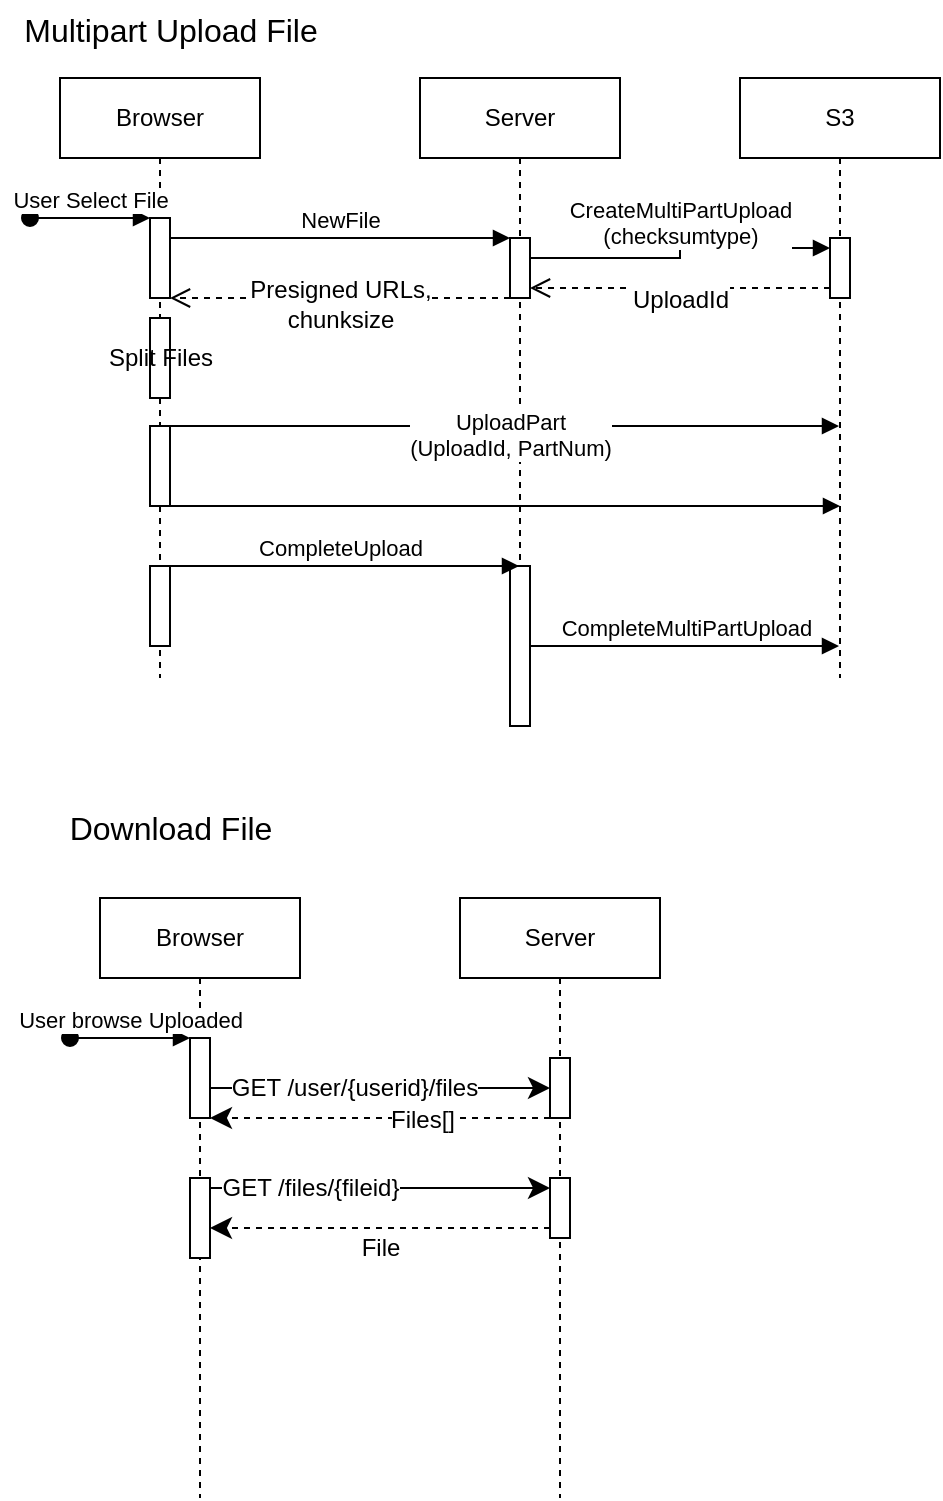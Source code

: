 <mxfile version="28.2.5" pages="2">
  <diagram name="Sequence" id="2YBvvXClWsGukQMizWep">
    <mxGraphModel dx="597" dy="736" grid="1" gridSize="10" guides="1" tooltips="1" connect="1" arrows="1" fold="1" page="1" pageScale="1" pageWidth="850" pageHeight="1100" math="0" shadow="0">
      <root>
        <mxCell id="0" />
        <mxCell id="1" parent="0" />
        <mxCell id="aM9ryv3xv72pqoxQDRHE-1" value="Browser" style="shape=umlLifeline;perimeter=lifelinePerimeter;whiteSpace=wrap;html=1;container=0;dropTarget=0;collapsible=0;recursiveResize=0;outlineConnect=0;portConstraint=eastwest;newEdgeStyle={&quot;edgeStyle&quot;:&quot;elbowEdgeStyle&quot;,&quot;elbow&quot;:&quot;vertical&quot;,&quot;curved&quot;:0,&quot;rounded&quot;:0};" parent="1" vertex="1">
          <mxGeometry x="40" y="40" width="100" height="300" as="geometry" />
        </mxCell>
        <mxCell id="aM9ryv3xv72pqoxQDRHE-2" value="" style="html=1;points=[];perimeter=orthogonalPerimeter;outlineConnect=0;targetShapes=umlLifeline;portConstraint=eastwest;newEdgeStyle={&quot;edgeStyle&quot;:&quot;elbowEdgeStyle&quot;,&quot;elbow&quot;:&quot;vertical&quot;,&quot;curved&quot;:0,&quot;rounded&quot;:0};" parent="aM9ryv3xv72pqoxQDRHE-1" vertex="1">
          <mxGeometry x="45" y="70" width="10" height="40" as="geometry" />
        </mxCell>
        <mxCell id="aM9ryv3xv72pqoxQDRHE-3" value="User Select File" style="html=1;verticalAlign=bottom;startArrow=oval;endArrow=block;startSize=8;edgeStyle=elbowEdgeStyle;elbow=vertical;curved=0;rounded=0;" parent="aM9ryv3xv72pqoxQDRHE-1" target="aM9ryv3xv72pqoxQDRHE-2" edge="1">
          <mxGeometry relative="1" as="geometry">
            <mxPoint x="-15" y="70" as="sourcePoint" />
          </mxGeometry>
        </mxCell>
        <mxCell id="T4sVNjKiTSzuONfCE37R-14" value="" style="html=1;points=[];perimeter=orthogonalPerimeter;outlineConnect=0;targetShapes=umlLifeline;portConstraint=eastwest;newEdgeStyle={&quot;edgeStyle&quot;:&quot;elbowEdgeStyle&quot;,&quot;elbow&quot;:&quot;vertical&quot;,&quot;curved&quot;:0,&quot;rounded&quot;:0};" vertex="1" parent="aM9ryv3xv72pqoxQDRHE-1">
          <mxGeometry x="45" y="174" width="10" height="40" as="geometry" />
        </mxCell>
        <mxCell id="T4sVNjKiTSzuONfCE37R-11" value="" style="html=1;points=[[0,0,0,0,5],[0,1,0,0,-5],[1,0,0,0,5],[1,1,0,0,-5]];perimeter=orthogonalPerimeter;outlineConnect=0;targetShapes=umlLifeline;portConstraint=eastwest;newEdgeStyle={&quot;curved&quot;:0,&quot;rounded&quot;:0};" vertex="1" parent="aM9ryv3xv72pqoxQDRHE-1">
          <mxGeometry x="45" y="244" width="10" height="40" as="geometry" />
        </mxCell>
        <mxCell id="T4sVNjKiTSzuONfCE37R-41" value="Split Files" style="html=1;points=[];perimeter=orthogonalPerimeter;outlineConnect=0;targetShapes=umlLifeline;portConstraint=eastwest;newEdgeStyle={&quot;edgeStyle&quot;:&quot;elbowEdgeStyle&quot;,&quot;elbow&quot;:&quot;vertical&quot;,&quot;curved&quot;:0,&quot;rounded&quot;:0};" vertex="1" parent="aM9ryv3xv72pqoxQDRHE-1">
          <mxGeometry x="45" y="120" width="10" height="40" as="geometry" />
        </mxCell>
        <mxCell id="aM9ryv3xv72pqoxQDRHE-5" value="Server" style="shape=umlLifeline;perimeter=lifelinePerimeter;whiteSpace=wrap;html=1;container=0;dropTarget=0;collapsible=0;recursiveResize=0;outlineConnect=0;portConstraint=eastwest;newEdgeStyle={&quot;edgeStyle&quot;:&quot;elbowEdgeStyle&quot;,&quot;elbow&quot;:&quot;vertical&quot;,&quot;curved&quot;:0,&quot;rounded&quot;:0};" parent="1" vertex="1">
          <mxGeometry x="220" y="40" width="100" height="300" as="geometry" />
        </mxCell>
        <mxCell id="aM9ryv3xv72pqoxQDRHE-6" value="" style="html=1;points=[];perimeter=orthogonalPerimeter;outlineConnect=0;targetShapes=umlLifeline;portConstraint=eastwest;newEdgeStyle={&quot;edgeStyle&quot;:&quot;elbowEdgeStyle&quot;,&quot;elbow&quot;:&quot;vertical&quot;,&quot;curved&quot;:0,&quot;rounded&quot;:0};" parent="aM9ryv3xv72pqoxQDRHE-5" vertex="1">
          <mxGeometry x="45" y="80" width="10" height="30" as="geometry" />
        </mxCell>
        <mxCell id="T4sVNjKiTSzuONfCE37R-17" value="" style="html=1;points=[[0,0,0,0,5],[0,1,0,0,-5],[1,0,0,0,5],[1,1,0,0,-5]];perimeter=orthogonalPerimeter;outlineConnect=0;targetShapes=umlLifeline;portConstraint=eastwest;newEdgeStyle={&quot;curved&quot;:0,&quot;rounded&quot;:0};" vertex="1" parent="aM9ryv3xv72pqoxQDRHE-5">
          <mxGeometry x="45" y="244" width="10" height="80" as="geometry" />
        </mxCell>
        <mxCell id="aM9ryv3xv72pqoxQDRHE-7" value="NewFile" style="html=1;verticalAlign=bottom;endArrow=block;edgeStyle=elbowEdgeStyle;elbow=vertical;curved=0;rounded=0;" parent="1" source="aM9ryv3xv72pqoxQDRHE-2" target="aM9ryv3xv72pqoxQDRHE-6" edge="1">
          <mxGeometry relative="1" as="geometry">
            <mxPoint x="195" y="130" as="sourcePoint" />
            <Array as="points">
              <mxPoint x="180" y="120" />
            </Array>
          </mxGeometry>
        </mxCell>
        <mxCell id="T4sVNjKiTSzuONfCE37R-1" value="S3" style="shape=umlLifeline;perimeter=lifelinePerimeter;whiteSpace=wrap;html=1;container=0;dropTarget=0;collapsible=0;recursiveResize=0;outlineConnect=0;portConstraint=eastwest;newEdgeStyle={&quot;edgeStyle&quot;:&quot;elbowEdgeStyle&quot;,&quot;elbow&quot;:&quot;vertical&quot;,&quot;curved&quot;:0,&quot;rounded&quot;:0};" vertex="1" parent="1">
          <mxGeometry x="380" y="40" width="100" height="300" as="geometry" />
        </mxCell>
        <mxCell id="T4sVNjKiTSzuONfCE37R-21" value="" style="html=1;points=[[0,0,0,0,5],[0,1,0,0,-5],[1,0,0,0,5],[1,1,0,0,-5]];perimeter=orthogonalPerimeter;outlineConnect=0;targetShapes=umlLifeline;portConstraint=eastwest;newEdgeStyle={&quot;curved&quot;:0,&quot;rounded&quot;:0};" vertex="1" parent="T4sVNjKiTSzuONfCE37R-1">
          <mxGeometry x="45" y="80" width="10" height="30" as="geometry" />
        </mxCell>
        <mxCell id="T4sVNjKiTSzuONfCE37R-3" value="UploadPart&lt;div&gt;(UploadId, PartNum)&lt;/div&gt;" style="html=1;verticalAlign=bottom;endArrow=block;edgeStyle=elbowEdgeStyle;elbow=vertical;curved=0;rounded=0;" edge="1" parent="1" source="T4sVNjKiTSzuONfCE37R-14">
          <mxGeometry x="0.016" y="-20" relative="1" as="geometry">
            <mxPoint x="95" y="214" as="sourcePoint" />
            <Array as="points">
              <mxPoint x="310" y="214" />
            </Array>
            <mxPoint x="429.5" y="214" as="targetPoint" />
            <mxPoint as="offset" />
          </mxGeometry>
        </mxCell>
        <mxCell id="T4sVNjKiTSzuONfCE37R-6" value="Presigned URLs,&lt;div&gt;chunksize&lt;/div&gt;" style="html=1;verticalAlign=bottom;endArrow=open;dashed=1;endSize=8;curved=0;rounded=0;fontSize=12;" edge="1" parent="1" source="aM9ryv3xv72pqoxQDRHE-6" target="aM9ryv3xv72pqoxQDRHE-2">
          <mxGeometry y="20" relative="1" as="geometry">
            <mxPoint x="350" y="370" as="sourcePoint" />
            <mxPoint x="270" y="370" as="targetPoint" />
            <Array as="points">
              <mxPoint x="180" y="150" />
            </Array>
            <mxPoint as="offset" />
          </mxGeometry>
        </mxCell>
        <mxCell id="T4sVNjKiTSzuONfCE37R-10" value="" style="html=1;verticalAlign=bottom;endArrow=block;edgeStyle=elbowEdgeStyle;elbow=vertical;curved=0;rounded=0;entryX=0.5;entryY=0.6;entryDx=0;entryDy=0;entryPerimeter=0;" edge="1" parent="1" source="T4sVNjKiTSzuONfCE37R-14">
          <mxGeometry relative="1" as="geometry">
            <mxPoint x="95" y="254" as="sourcePoint" />
            <Array as="points" />
            <mxPoint x="430" y="254" as="targetPoint" />
          </mxGeometry>
        </mxCell>
        <mxCell id="T4sVNjKiTSzuONfCE37R-15" value="CompleteUpload" style="html=1;verticalAlign=bottom;endArrow=block;edgeStyle=elbowEdgeStyle;elbow=vertical;curved=0;rounded=0;" edge="1" parent="1">
          <mxGeometry relative="1" as="geometry">
            <mxPoint x="89.5" y="284" as="sourcePoint" />
            <Array as="points">
              <mxPoint x="215" y="284" />
            </Array>
            <mxPoint x="269.5" y="284" as="targetPoint" />
          </mxGeometry>
        </mxCell>
        <mxCell id="T4sVNjKiTSzuONfCE37R-18" value="CompleteMultiPartUpload" style="html=1;verticalAlign=bottom;endArrow=block;edgeStyle=elbowEdgeStyle;elbow=horizontal;curved=0;rounded=0;" edge="1" parent="1" source="T4sVNjKiTSzuONfCE37R-17">
          <mxGeometry relative="1" as="geometry">
            <mxPoint x="220" y="324" as="sourcePoint" />
            <Array as="points">
              <mxPoint x="345" y="324" />
            </Array>
            <mxPoint x="429.5" y="324" as="targetPoint" />
          </mxGeometry>
        </mxCell>
        <mxCell id="T4sVNjKiTSzuONfCE37R-19" value="CreateMultiPartUpload&lt;div&gt;(checksumtype)&lt;/div&gt;" style="html=1;verticalAlign=bottom;endArrow=block;edgeStyle=elbowEdgeStyle;elbow=horizontal;curved=0;rounded=0;entryX=0;entryY=0;entryDx=0;entryDy=5;entryPerimeter=0;" edge="1" parent="1" source="aM9ryv3xv72pqoxQDRHE-6" target="T4sVNjKiTSzuONfCE37R-21">
          <mxGeometry relative="1" as="geometry">
            <mxPoint x="280" y="130" as="sourcePoint" />
            <Array as="points">
              <mxPoint x="350" y="130" />
            </Array>
            <mxPoint x="440" y="130" as="targetPoint" />
          </mxGeometry>
        </mxCell>
        <mxCell id="T4sVNjKiTSzuONfCE37R-20" value="UploadId" style="html=1;verticalAlign=bottom;endArrow=open;dashed=1;endSize=8;curved=0;rounded=0;fontSize=12;exitX=0;exitY=1;exitDx=0;exitDy=-5;exitPerimeter=0;" edge="1" parent="1" source="T4sVNjKiTSzuONfCE37R-21" target="aM9ryv3xv72pqoxQDRHE-6">
          <mxGeometry y="15" relative="1" as="geometry">
            <mxPoint x="425" y="148" as="sourcePoint" />
            <mxPoint x="275" y="148" as="targetPoint" />
            <Array as="points" />
            <mxPoint as="offset" />
          </mxGeometry>
        </mxCell>
        <mxCell id="T4sVNjKiTSzuONfCE37R-22" value="Browser" style="shape=umlLifeline;perimeter=lifelinePerimeter;whiteSpace=wrap;html=1;container=0;dropTarget=0;collapsible=0;recursiveResize=0;outlineConnect=0;portConstraint=eastwest;newEdgeStyle={&quot;edgeStyle&quot;:&quot;elbowEdgeStyle&quot;,&quot;elbow&quot;:&quot;vertical&quot;,&quot;curved&quot;:0,&quot;rounded&quot;:0};" vertex="1" parent="1">
          <mxGeometry x="60" y="450" width="100" height="300" as="geometry" />
        </mxCell>
        <mxCell id="T4sVNjKiTSzuONfCE37R-23" value="" style="html=1;points=[];perimeter=orthogonalPerimeter;outlineConnect=0;targetShapes=umlLifeline;portConstraint=eastwest;newEdgeStyle={&quot;edgeStyle&quot;:&quot;elbowEdgeStyle&quot;,&quot;elbow&quot;:&quot;vertical&quot;,&quot;curved&quot;:0,&quot;rounded&quot;:0};" vertex="1" parent="T4sVNjKiTSzuONfCE37R-22">
          <mxGeometry x="45" y="70" width="10" height="40" as="geometry" />
        </mxCell>
        <mxCell id="T4sVNjKiTSzuONfCE37R-24" value="User browse Uploaded" style="html=1;verticalAlign=bottom;startArrow=oval;endArrow=block;startSize=8;edgeStyle=elbowEdgeStyle;elbow=vertical;curved=0;rounded=0;" edge="1" parent="T4sVNjKiTSzuONfCE37R-22" target="T4sVNjKiTSzuONfCE37R-23">
          <mxGeometry relative="1" as="geometry">
            <mxPoint x="-15" y="70" as="sourcePoint" />
          </mxGeometry>
        </mxCell>
        <mxCell id="T4sVNjKiTSzuONfCE37R-25" value="" style="html=1;points=[];perimeter=orthogonalPerimeter;outlineConnect=0;targetShapes=umlLifeline;portConstraint=eastwest;newEdgeStyle={&quot;edgeStyle&quot;:&quot;elbowEdgeStyle&quot;,&quot;elbow&quot;:&quot;vertical&quot;,&quot;curved&quot;:0,&quot;rounded&quot;:0};" vertex="1" parent="T4sVNjKiTSzuONfCE37R-22">
          <mxGeometry x="45" y="140" width="10" height="40" as="geometry" />
        </mxCell>
        <mxCell id="T4sVNjKiTSzuONfCE37R-27" value="Server" style="shape=umlLifeline;perimeter=lifelinePerimeter;whiteSpace=wrap;html=1;container=0;dropTarget=0;collapsible=0;recursiveResize=0;outlineConnect=0;portConstraint=eastwest;newEdgeStyle={&quot;edgeStyle&quot;:&quot;elbowEdgeStyle&quot;,&quot;elbow&quot;:&quot;vertical&quot;,&quot;curved&quot;:0,&quot;rounded&quot;:0};" vertex="1" parent="1">
          <mxGeometry x="240" y="450" width="100" height="300" as="geometry" />
        </mxCell>
        <mxCell id="T4sVNjKiTSzuONfCE37R-28" value="" style="html=1;points=[];perimeter=orthogonalPerimeter;outlineConnect=0;targetShapes=umlLifeline;portConstraint=eastwest;newEdgeStyle={&quot;edgeStyle&quot;:&quot;elbowEdgeStyle&quot;,&quot;elbow&quot;:&quot;vertical&quot;,&quot;curved&quot;:0,&quot;rounded&quot;:0};" vertex="1" parent="T4sVNjKiTSzuONfCE37R-27">
          <mxGeometry x="45" y="80" width="10" height="30" as="geometry" />
        </mxCell>
        <mxCell id="T4sVNjKiTSzuONfCE37R-29" value="" style="html=1;points=[[0,0,0,0,5],[0,1,0,0,-5],[1,0,0,0,5],[1,1,0,0,-5]];perimeter=orthogonalPerimeter;outlineConnect=0;targetShapes=umlLifeline;portConstraint=eastwest;newEdgeStyle={&quot;curved&quot;:0,&quot;rounded&quot;:0};" vertex="1" parent="T4sVNjKiTSzuONfCE37R-27">
          <mxGeometry x="45" y="140" width="10" height="30" as="geometry" />
        </mxCell>
        <mxCell id="T4sVNjKiTSzuONfCE37R-30" style="edgeStyle=elbowEdgeStyle;curved=0;rounded=0;orthogonalLoop=1;jettySize=auto;html=1;elbow=vertical;fontSize=12;startSize=8;endSize=8;" edge="1" parent="1" source="T4sVNjKiTSzuONfCE37R-23" target="T4sVNjKiTSzuONfCE37R-28">
          <mxGeometry relative="1" as="geometry" />
        </mxCell>
        <mxCell id="T4sVNjKiTSzuONfCE37R-31" value="GET /user/{userid}/files" style="edgeLabel;html=1;align=center;verticalAlign=middle;resizable=0;points=[];fontSize=12;" vertex="1" connectable="0" parent="T4sVNjKiTSzuONfCE37R-30">
          <mxGeometry x="-0.161" relative="1" as="geometry">
            <mxPoint as="offset" />
          </mxGeometry>
        </mxCell>
        <mxCell id="T4sVNjKiTSzuONfCE37R-32" style="edgeStyle=elbowEdgeStyle;curved=0;rounded=0;orthogonalLoop=1;jettySize=auto;html=1;elbow=horizontal;fontSize=12;startSize=8;endSize=8;dashed=1;" edge="1" parent="1">
          <mxGeometry relative="1" as="geometry">
            <mxPoint x="285" y="560" as="sourcePoint" />
            <mxPoint x="115" y="560" as="targetPoint" />
          </mxGeometry>
        </mxCell>
        <mxCell id="T4sVNjKiTSzuONfCE37R-38" value="Files[]" style="edgeLabel;html=1;align=center;verticalAlign=middle;resizable=0;points=[];fontSize=12;" vertex="1" connectable="0" parent="T4sVNjKiTSzuONfCE37R-32">
          <mxGeometry x="-0.239" y="1" relative="1" as="geometry">
            <mxPoint as="offset" />
          </mxGeometry>
        </mxCell>
        <mxCell id="T4sVNjKiTSzuONfCE37R-33" style="edgeStyle=elbowEdgeStyle;curved=0;rounded=0;orthogonalLoop=1;jettySize=auto;html=1;elbow=vertical;entryX=0;entryY=0;entryDx=0;entryDy=5;entryPerimeter=0;fontSize=12;startSize=8;endSize=8;" edge="1" parent="1" source="T4sVNjKiTSzuONfCE37R-25" target="T4sVNjKiTSzuONfCE37R-29">
          <mxGeometry relative="1" as="geometry" />
        </mxCell>
        <mxCell id="T4sVNjKiTSzuONfCE37R-37" value="GET /files/{fileid}" style="edgeLabel;html=1;align=center;verticalAlign=middle;resizable=0;points=[];fontSize=12;" vertex="1" connectable="0" parent="T4sVNjKiTSzuONfCE37R-33">
          <mxGeometry x="-0.416" relative="1" as="geometry">
            <mxPoint as="offset" />
          </mxGeometry>
        </mxCell>
        <mxCell id="T4sVNjKiTSzuONfCE37R-34" style="edgeStyle=none;curved=0;rounded=0;orthogonalLoop=1;jettySize=auto;html=1;fontSize=12;startSize=8;endSize=8;dashed=1;exitX=0;exitY=1;exitDx=0;exitDy=-5;exitPerimeter=0;" edge="1" parent="1" source="T4sVNjKiTSzuONfCE37R-29" target="T4sVNjKiTSzuONfCE37R-25">
          <mxGeometry relative="1" as="geometry" />
        </mxCell>
        <mxCell id="T4sVNjKiTSzuONfCE37R-36" value="File" style="edgeLabel;html=1;align=center;verticalAlign=middle;resizable=0;points=[];fontSize=12;" vertex="1" connectable="0" parent="T4sVNjKiTSzuONfCE37R-34">
          <mxGeometry x="-0.267" relative="1" as="geometry">
            <mxPoint x="-23" y="10" as="offset" />
          </mxGeometry>
        </mxCell>
        <mxCell id="T4sVNjKiTSzuONfCE37R-39" value="Multipart Upload File" style="text;html=1;align=center;verticalAlign=middle;resizable=0;points=[];autosize=1;strokeColor=none;fillColor=none;fontSize=16;" vertex="1" parent="1">
          <mxGeometry x="10" y="1" width="170" height="30" as="geometry" />
        </mxCell>
        <mxCell id="T4sVNjKiTSzuONfCE37R-40" value="Download File" style="text;html=1;align=center;verticalAlign=middle;resizable=0;points=[];autosize=1;strokeColor=none;fillColor=none;fontSize=16;" vertex="1" parent="1">
          <mxGeometry x="35" y="400" width="120" height="30" as="geometry" />
        </mxCell>
      </root>
    </mxGraphModel>
  </diagram>
  <diagram id="BB-Aj-OgbTUIt3DLTDb3" name="Architecture">
    <mxGraphModel dx="1213" dy="685" grid="1" gridSize="10" guides="1" tooltips="1" connect="1" arrows="1" fold="1" page="1" pageScale="1" pageWidth="827" pageHeight="1169" math="0" shadow="0">
      <root>
        <mxCell id="0" />
        <mxCell id="1" parent="0" />
        <mxCell id="FQJ167rI9wQWOhmYXxIi-5" value="" style="edgeStyle=orthogonalEdgeStyle;rounded=0;orthogonalLoop=1;jettySize=auto;html=1;" edge="1" parent="1" source="FQJ167rI9wQWOhmYXxIi-1" target="FQJ167rI9wQWOhmYXxIi-4">
          <mxGeometry relative="1" as="geometry" />
        </mxCell>
        <mxCell id="FQJ167rI9wQWOhmYXxIi-19" value="" style="edgeStyle=orthogonalEdgeStyle;rounded=0;orthogonalLoop=1;jettySize=auto;html=1;" edge="1" parent="1" source="FQJ167rI9wQWOhmYXxIi-1" target="FQJ167rI9wQWOhmYXxIi-18">
          <mxGeometry relative="1" as="geometry" />
        </mxCell>
        <mxCell id="FQJ167rI9wQWOhmYXxIi-1" value="HTTP Routes" style="rounded=0;whiteSpace=wrap;html=1;" vertex="1" parent="1">
          <mxGeometry x="330" y="150" width="120" height="60" as="geometry" />
        </mxCell>
        <mxCell id="FQJ167rI9wQWOhmYXxIi-2" value="" style="endArrow=classic;html=1;rounded=0;" edge="1" parent="1">
          <mxGeometry width="50" height="50" relative="1" as="geometry">
            <mxPoint x="650" y="20" as="sourcePoint" />
            <mxPoint x="730" y="20" as="targetPoint" />
          </mxGeometry>
        </mxCell>
        <mxCell id="FQJ167rI9wQWOhmYXxIi-3" value="Depends on" style="edgeLabel;html=1;align=center;verticalAlign=middle;resizable=0;points=[];" vertex="1" connectable="0" parent="FQJ167rI9wQWOhmYXxIi-2">
          <mxGeometry x="0.375" y="1" relative="1" as="geometry">
            <mxPoint x="65" as="offset" />
          </mxGeometry>
        </mxCell>
        <mxCell id="FQJ167rI9wQWOhmYXxIi-8" value="" style="edgeStyle=orthogonalEdgeStyle;rounded=0;orthogonalLoop=1;jettySize=auto;html=1;" edge="1" parent="1" source="FQJ167rI9wQWOhmYXxIi-4" target="FQJ167rI9wQWOhmYXxIi-7">
          <mxGeometry relative="1" as="geometry" />
        </mxCell>
        <mxCell id="FQJ167rI9wQWOhmYXxIi-12" value="" style="edgeStyle=orthogonalEdgeStyle;rounded=0;orthogonalLoop=1;jettySize=auto;html=1;entryX=0.5;entryY=0;entryDx=0;entryDy=0;dashed=1;" edge="1" parent="1" source="FQJ167rI9wQWOhmYXxIi-4" target="FQJ167rI9wQWOhmYXxIi-13">
          <mxGeometry relative="1" as="geometry">
            <mxPoint x="530" y="320" as="targetPoint" />
          </mxGeometry>
        </mxCell>
        <mxCell id="FQJ167rI9wQWOhmYXxIi-4" value="Application Service" style="whiteSpace=wrap;html=1;rounded=0;" vertex="1" parent="1">
          <mxGeometry x="330" y="290" width="120" height="60" as="geometry" />
        </mxCell>
        <mxCell id="FQJ167rI9wQWOhmYXxIi-6" value="Hexagonal Architecture" style="text;html=1;align=center;verticalAlign=middle;whiteSpace=wrap;rounded=0;fontStyle=1;fontSize=22;" vertex="1" parent="1">
          <mxGeometry width="280" height="50" as="geometry" />
        </mxCell>
        <mxCell id="FQJ167rI9wQWOhmYXxIi-15" style="edgeStyle=orthogonalEdgeStyle;rounded=0;orthogonalLoop=1;jettySize=auto;html=1;entryX=0;entryY=0.5;entryDx=0;entryDy=0;dashed=1;" edge="1" parent="1" source="FQJ167rI9wQWOhmYXxIi-7" target="FQJ167rI9wQWOhmYXxIi-13">
          <mxGeometry relative="1" as="geometry" />
        </mxCell>
        <mxCell id="FQJ167rI9wQWOhmYXxIi-7" value="Models&lt;div&gt;(Entities / Value Objects)&lt;/div&gt;" style="whiteSpace=wrap;html=1;rounded=0;" vertex="1" parent="1">
          <mxGeometry x="330" y="430" width="120" height="60" as="geometry" />
        </mxCell>
        <mxCell id="FQJ167rI9wQWOhmYXxIi-13" value="Repository Interface" style="whiteSpace=wrap;html=1;rounded=0;" vertex="1" parent="1">
          <mxGeometry x="490" y="430" width="120" height="60" as="geometry" />
        </mxCell>
        <mxCell id="FQJ167rI9wQWOhmYXxIi-17" style="edgeStyle=orthogonalEdgeStyle;rounded=0;orthogonalLoop=1;jettySize=auto;html=1;entryX=1;entryY=0.5;entryDx=0;entryDy=0;exitX=0.5;exitY=1;exitDx=0;exitDy=0;" edge="1" parent="1" source="FQJ167rI9wQWOhmYXxIi-16" target="FQJ167rI9wQWOhmYXxIi-13">
          <mxGeometry relative="1" as="geometry" />
        </mxCell>
        <mxCell id="FQJ167rI9wQWOhmYXxIi-16" value="Database" style="rounded=0;whiteSpace=wrap;html=1;" vertex="1" parent="1">
          <mxGeometry x="610" y="290" width="120" height="60" as="geometry" />
        </mxCell>
        <mxCell id="FQJ167rI9wQWOhmYXxIi-18" value="Web Templates" style="whiteSpace=wrap;html=1;rounded=0;" vertex="1" parent="1">
          <mxGeometry x="150" y="290" width="120" height="60" as="geometry" />
        </mxCell>
        <mxCell id="FQJ167rI9wQWOhmYXxIi-20" value="Domain Events" style="rounded=0;whiteSpace=wrap;html=1;" vertex="1" parent="1">
          <mxGeometry x="150" y="430" width="120" height="60" as="geometry" />
        </mxCell>
      </root>
    </mxGraphModel>
  </diagram>
</mxfile>
